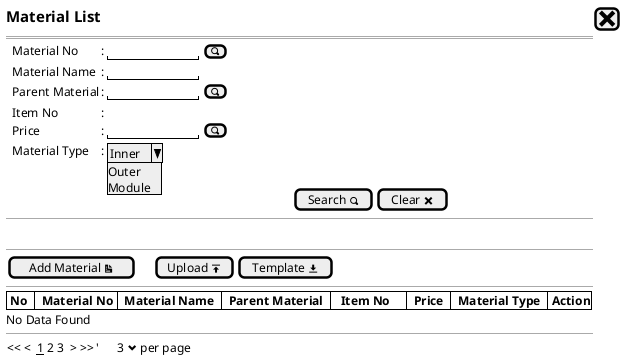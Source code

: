 @startsalt
{
  <size:15><b>Material List | [<size:25><&x>]|*
  ==
  {
    .|Material No      |: |"           "|[<&magnifying-glass>]|*
    .|Material Name    |: |"           "|*
    .|Parent Material  |: |"           "| [<&magnifying-glass>]|*
    .|Item No      |: |. |*
    .|Price            |: |"           "|[<&magnifying-glass>]|*
    .|Material Type    |: | { ^Inner^Outer^Module^ } |*  
    .
  }
    {|                                                                                           |[Search <&magnifying-glass>]|[Clear <&x>]|}
  --
  {

  }
  {
  .
  }
  --
  {
  [Add Material <&document>] |.|.|.|[Upload <&data-transfer-upload>]| [Template <&data-transfer-download>]|*
  }
  --
  {#
    | <b>No  |  <b>Material No | <b> Material Name  |  <b>Parent Material  |  <b> Item No     | <b> Price  | <b> Material Type  |<b> Action |*|*|*|*|*|*|*
  }
  No Data Found
  --
  {
  << <  __1__ 2 3  > >>  |'      3 <&chevron-bottom> per page |*
  }  
}
@endsalt
